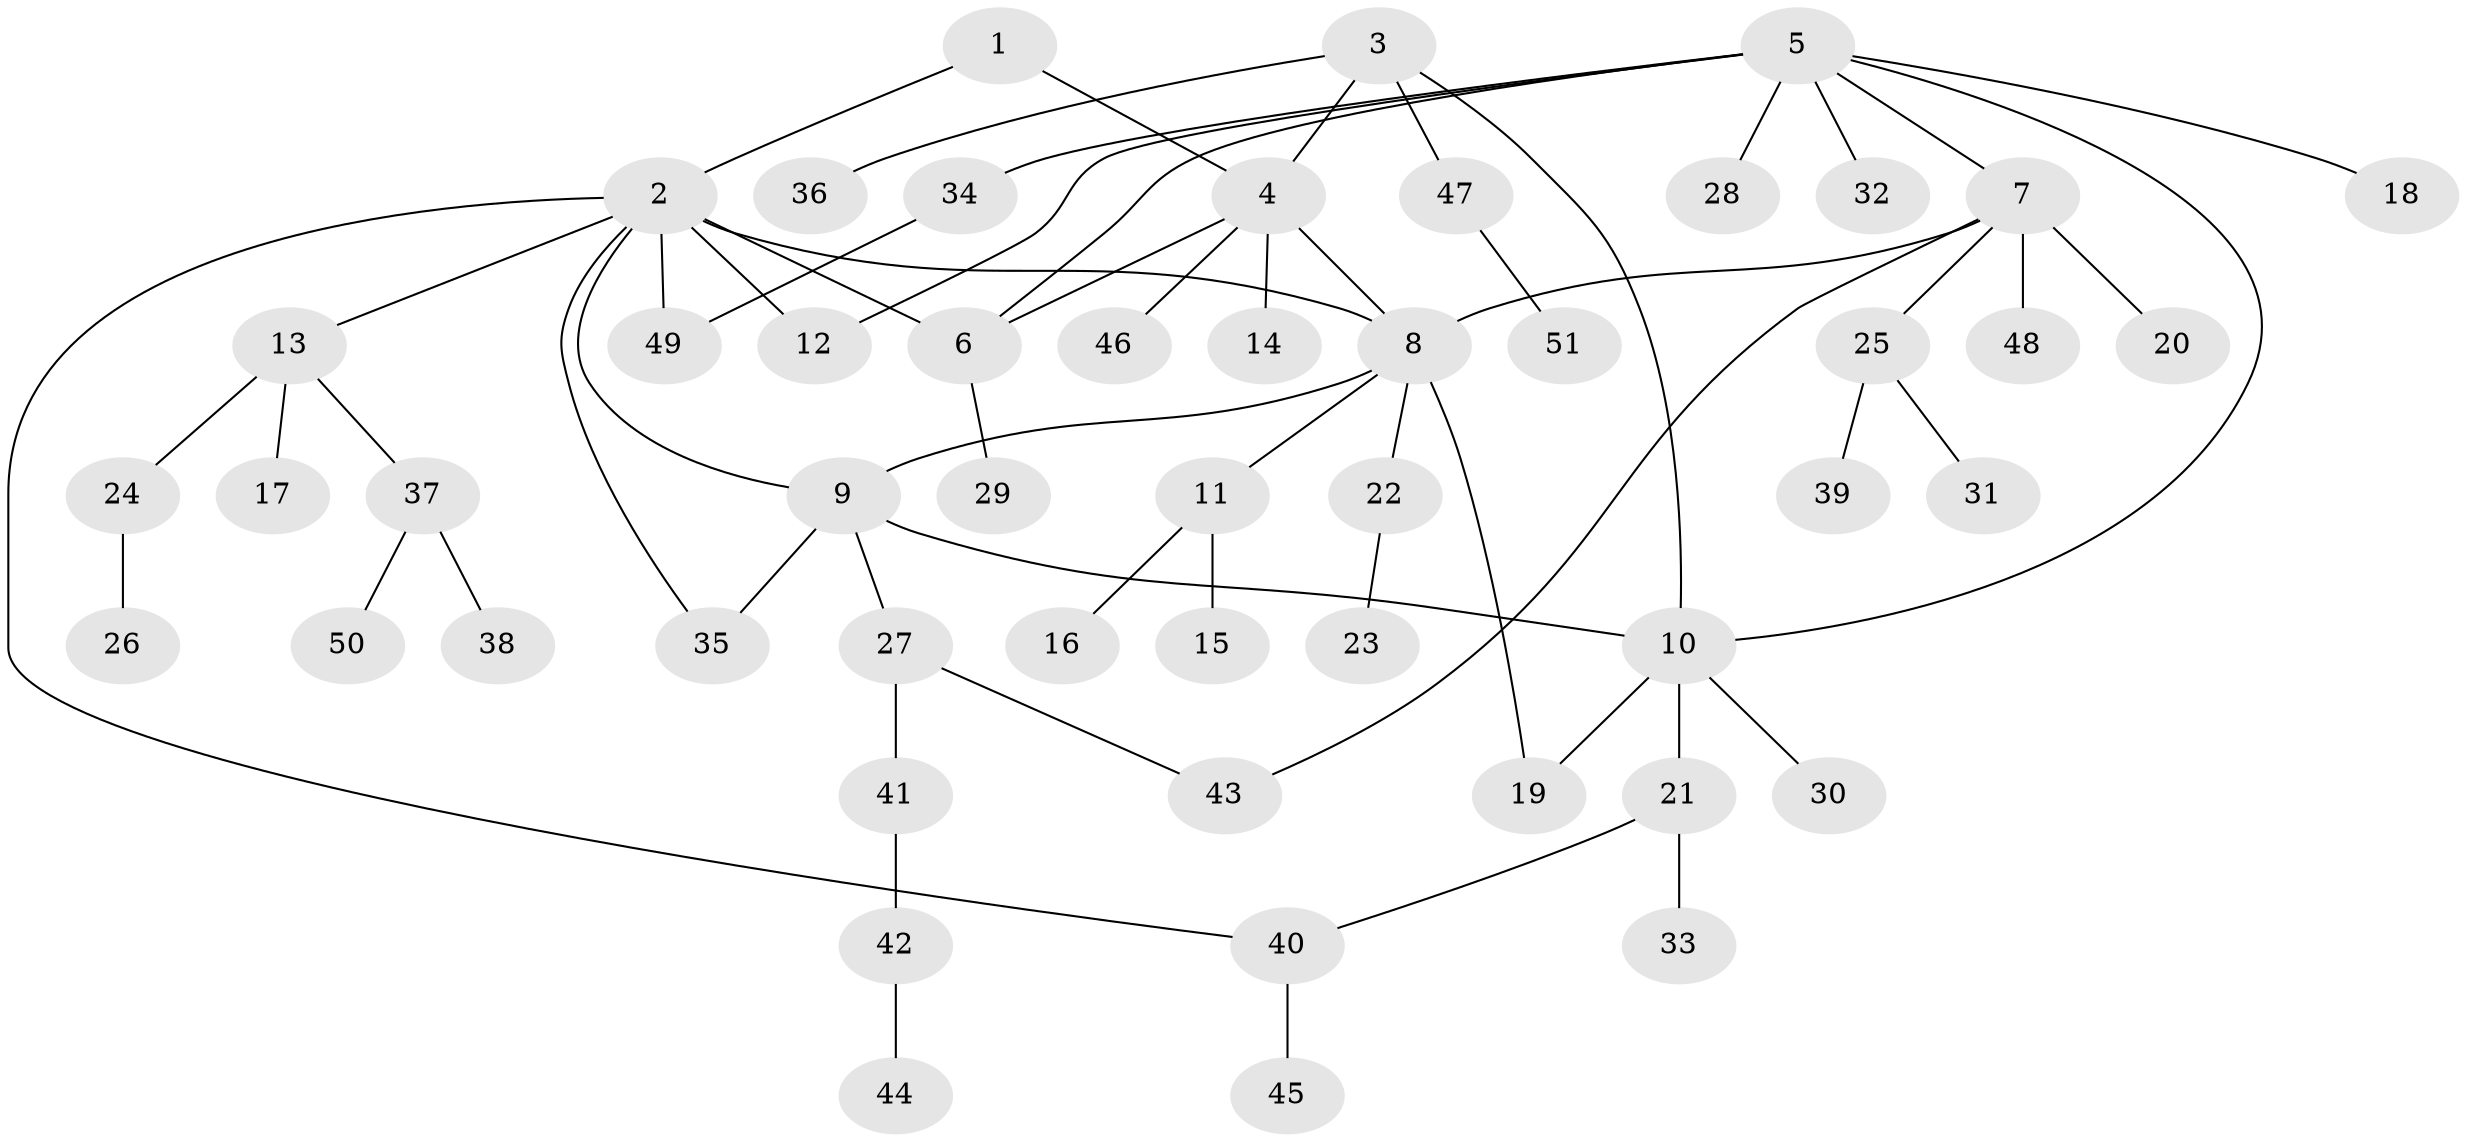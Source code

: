 // coarse degree distribution, {2: 0.2857142857142857, 9: 0.047619047619047616, 4: 0.09523809523809523, 5: 0.09523809523809523, 3: 0.14285714285714285, 6: 0.047619047619047616, 1: 0.2857142857142857}
// Generated by graph-tools (version 1.1) at 2025/52/03/04/25 22:52:13]
// undirected, 51 vertices, 62 edges
graph export_dot {
  node [color=gray90,style=filled];
  1;
  2;
  3;
  4;
  5;
  6;
  7;
  8;
  9;
  10;
  11;
  12;
  13;
  14;
  15;
  16;
  17;
  18;
  19;
  20;
  21;
  22;
  23;
  24;
  25;
  26;
  27;
  28;
  29;
  30;
  31;
  32;
  33;
  34;
  35;
  36;
  37;
  38;
  39;
  40;
  41;
  42;
  43;
  44;
  45;
  46;
  47;
  48;
  49;
  50;
  51;
  1 -- 2;
  1 -- 4;
  2 -- 6;
  2 -- 8;
  2 -- 9;
  2 -- 12;
  2 -- 13;
  2 -- 35;
  2 -- 40;
  2 -- 49;
  3 -- 4;
  3 -- 10;
  3 -- 36;
  3 -- 47;
  4 -- 6;
  4 -- 8;
  4 -- 14;
  4 -- 46;
  5 -- 6;
  5 -- 7;
  5 -- 10;
  5 -- 12;
  5 -- 18;
  5 -- 28;
  5 -- 32;
  5 -- 34;
  6 -- 29;
  7 -- 8;
  7 -- 20;
  7 -- 25;
  7 -- 43;
  7 -- 48;
  8 -- 9;
  8 -- 11;
  8 -- 19;
  8 -- 22;
  9 -- 10;
  9 -- 27;
  9 -- 35;
  10 -- 19;
  10 -- 21;
  10 -- 30;
  11 -- 15;
  11 -- 16;
  13 -- 17;
  13 -- 24;
  13 -- 37;
  21 -- 33;
  21 -- 40;
  22 -- 23;
  24 -- 26;
  25 -- 31;
  25 -- 39;
  27 -- 41;
  27 -- 43;
  34 -- 49;
  37 -- 38;
  37 -- 50;
  40 -- 45;
  41 -- 42;
  42 -- 44;
  47 -- 51;
}
